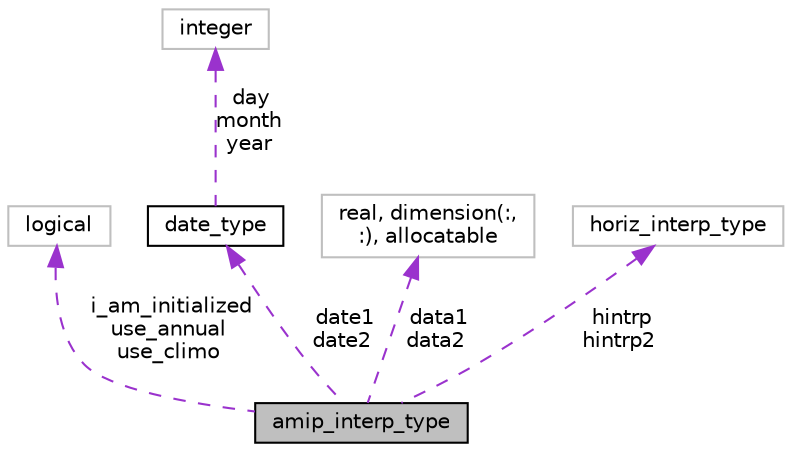 digraph "amip_interp_type"
{
 // INTERACTIVE_SVG=YES
 // LATEX_PDF_SIZE
  edge [fontname="Helvetica",fontsize="10",labelfontname="Helvetica",labelfontsize="10"];
  node [fontname="Helvetica",fontsize="10",shape=record];
  Node1 [label="amip_interp_type",height=0.2,width=0.4,color="black", fillcolor="grey75", style="filled", fontcolor="black",tooltip="Contains information needed by the interpolation module (exchange_mod) and buffers data."];
  Node2 -> Node1 [dir="back",color="darkorchid3",fontsize="10",style="dashed",label=" i_am_initialized\nuse_annual\nuse_climo" ,fontname="Helvetica"];
  Node2 [label="logical",height=0.2,width=0.4,color="grey75", fillcolor="white", style="filled",tooltip=" "];
  Node3 -> Node1 [dir="back",color="darkorchid3",fontsize="10",style="dashed",label=" date1\ndate2" ,fontname="Helvetica"];
  Node3 [label="date_type",height=0.2,width=0.4,color="black", fillcolor="white", style="filled",URL="$group__amip__interp__mod.html#structamip__interp__mod_1_1date__type",tooltip="Private data type for representing a calendar date."];
  Node4 -> Node3 [dir="back",color="darkorchid3",fontsize="10",style="dashed",label=" day\nmonth\nyear" ,fontname="Helvetica"];
  Node4 [label="integer",height=0.2,width=0.4,color="grey75", fillcolor="white", style="filled",tooltip=" "];
  Node5 -> Node1 [dir="back",color="darkorchid3",fontsize="10",style="dashed",label=" data1\ndata2" ,fontname="Helvetica"];
  Node5 [label="real, dimension(:,\l:), allocatable",height=0.2,width=0.4,color="grey75", fillcolor="white", style="filled",tooltip=" "];
  Node6 -> Node1 [dir="back",color="darkorchid3",fontsize="10",style="dashed",label=" hintrp\nhintrp2" ,fontname="Helvetica"];
  Node6 [label="horiz_interp_type",height=0.2,width=0.4,color="grey75", fillcolor="white", style="filled",tooltip=" "];
}
